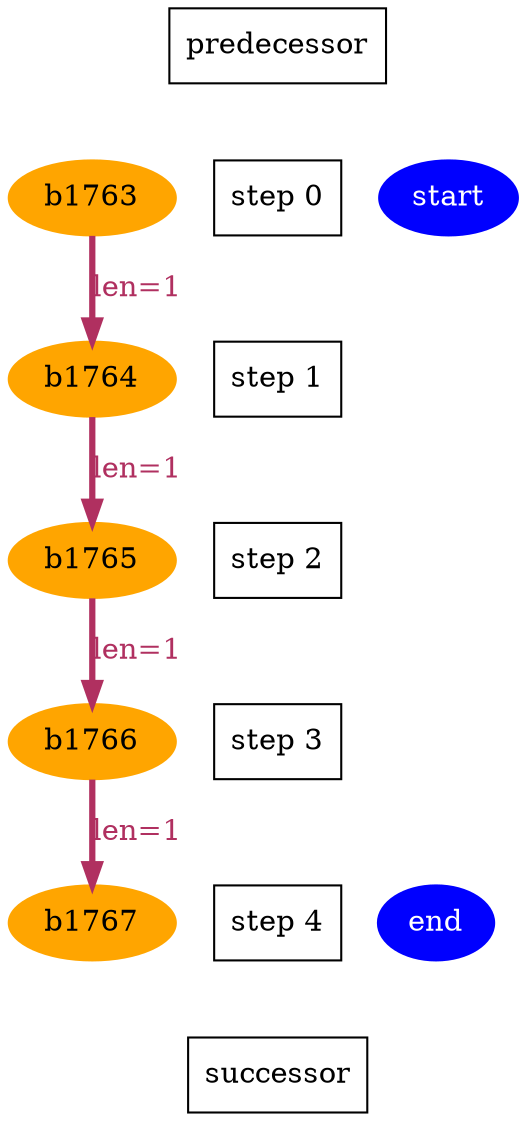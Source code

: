 digraph N {
 b1763[color=orange,fontcolor=black,style=filled,label="b1763"];  {rank=same; S0;  b1763;}
 b1764[color=orange,fontcolor=black,style=filled,label="b1764"];  {rank=same; S1;  b1764;}
 b1765[color=orange,fontcolor=black,style=filled,label="b1765"];  {rank=same; S2;  b1765;}
 b1766[color=orange,fontcolor=black,style=filled,label="b1766"];  {rank=same; S3;  b1766;}
 b1767[color=orange,fontcolor=black,style=filled,label="b1767"];  {rank=same; S4;  b1767;}
 start [color=blue,fontcolor=white,style=filled,label="start"];  {rank=same; S0;  start;}
 end [color=blue,fontcolor=white,style=filled,label="end"];  {rank=same; S4;  end;}
   b1763 -> b1764 [color=maroon,fontcolor=maroon,penwidth=3,label="len=1",weight=1000];
   b1764 -> b1765 [color=maroon,fontcolor=maroon,penwidth=3,label="len=1",weight=1000];
   b1765 -> b1766 [color=maroon,fontcolor=maroon,penwidth=3,label="len=1",weight=1000];
   b1766 -> b1767 [color=maroon,fontcolor=maroon,penwidth=3,label="len=1",weight=1000];
  Sm1 [label="predecessor",shape=box];
  S0 [label="step 0",shape=box];
  Sm1 -> S0[style=invis,weight=9000];
  S1 [label="step 1",shape=box];
  S0 -> S1[style=invis,weight=9000];
  S2 [label="step 2",shape=box];
  S1 -> S2[style=invis,weight=9000];
  S3 [label="step 3",shape=box];
  S2 -> S3[style=invis,weight=9000];
  S4 [label="step 4",shape=box];
  S3 -> S4[style=invis,weight=9000];
  S5 [label="successor",shape=box];
  S4 -> S5[style=invis,weight=9000];
}
